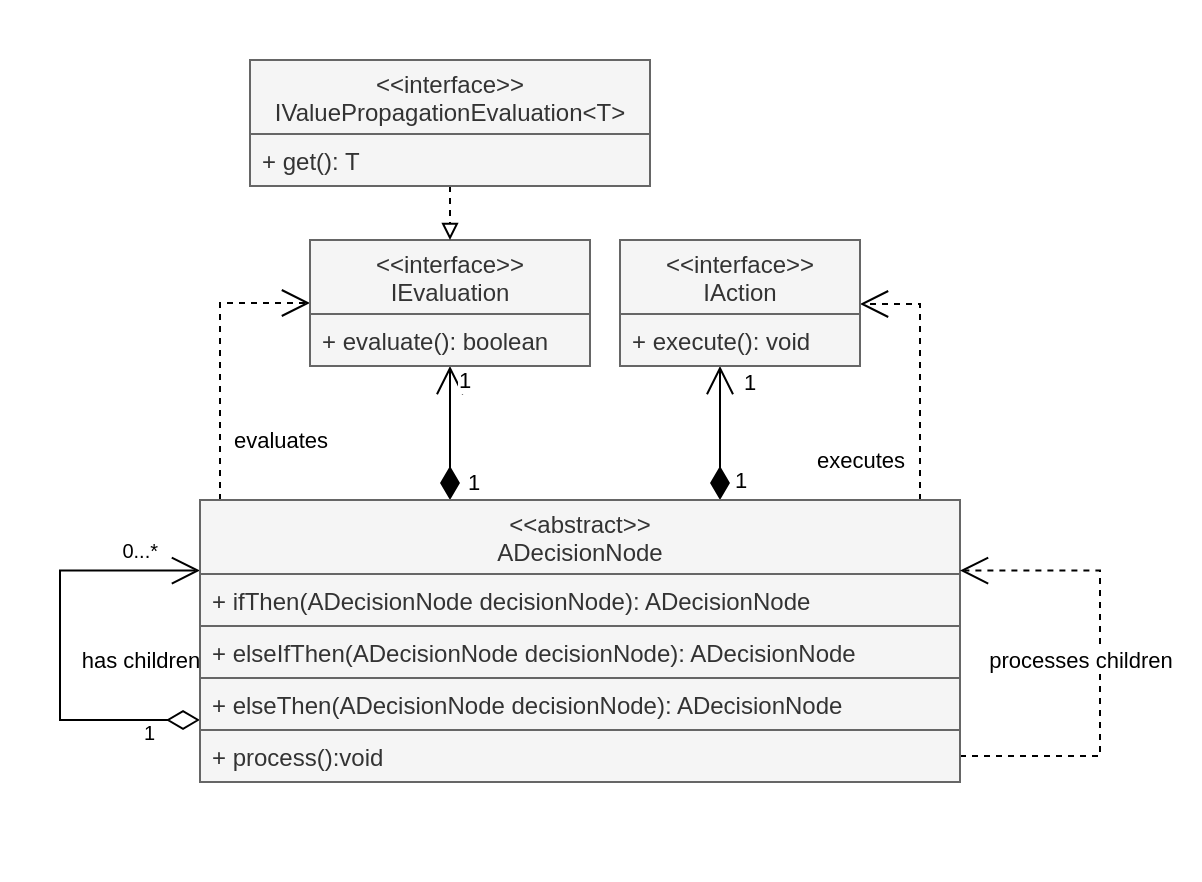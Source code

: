 <mxfile version="13.2.6" type="device"><diagram name="Page-1" id="c4acf3e9-155e-7222-9cf6-157b1a14988f"><mxGraphModel dx="1422" dy="774" grid="1" gridSize="10" guides="1" tooltips="1" connect="1" arrows="1" fold="1" page="1" pageScale="1" pageWidth="850" pageHeight="1100" background="#ffffff" math="0" shadow="0"><root><mxCell id="0"/><mxCell id="1" parent="0"/><mxCell id="nW1Jvqd2zukG-OBSu6BQ-1" value="" style="rounded=0;whiteSpace=wrap;html=1;labelBorderColor=none;strokeColor=none;" vertex="1" parent="1"><mxGeometry x="200" y="110" width="600" height="440" as="geometry"/></mxCell><mxCell id="nW1Jvqd2zukG-OBSu6BQ-8" value="1" style="endArrow=open;html=1;endSize=12;startArrow=diamondThin;startSize=14;startFill=1;edgeStyle=orthogonalEdgeStyle;align=left;verticalAlign=bottom;rounded=0;" edge="1" parent="1" source="nW1Jvqd2zukG-OBSu6BQ-2" target="nW1Jvqd2zukG-OBSu6BQ-13"><mxGeometry x="-0.104" y="-31" relative="1" as="geometry"><mxPoint x="360" y="300" as="sourcePoint"/><mxPoint x="520" y="300" as="targetPoint"/><Array as="points"><mxPoint x="425" y="320"/><mxPoint x="425" y="320"/></Array><mxPoint x="-24" y="30" as="offset"/></mxGeometry></mxCell><mxCell id="nW1Jvqd2zukG-OBSu6BQ-9" value="1" style="edgeLabel;html=1;align=center;verticalAlign=middle;resizable=0;points=[];" vertex="1" connectable="0" parent="nW1Jvqd2zukG-OBSu6BQ-8"><mxGeometry x="0.336" y="1" relative="1" as="geometry"><mxPoint x="8" y="-15.24" as="offset"/></mxGeometry></mxCell><mxCell id="nW1Jvqd2zukG-OBSu6BQ-10" value="1" style="endArrow=open;html=1;endSize=12;startArrow=diamondThin;startSize=14;startFill=1;edgeStyle=orthogonalEdgeStyle;align=left;verticalAlign=bottom;rounded=0;" edge="1" parent="1" source="nW1Jvqd2zukG-OBSu6BQ-2" target="nW1Jvqd2zukG-OBSu6BQ-16"><mxGeometry x="0.492" y="-10" relative="1" as="geometry"><mxPoint x="570" y="377" as="sourcePoint"/><mxPoint x="570" y="260" as="targetPoint"/><Array as="points"><mxPoint x="560" y="320"/><mxPoint x="560" y="320"/></Array><mxPoint as="offset"/></mxGeometry></mxCell><mxCell id="nW1Jvqd2zukG-OBSu6BQ-11" value="1" style="edgeLabel;html=1;align=center;verticalAlign=middle;resizable=0;points=[];" vertex="1" connectable="0" parent="nW1Jvqd2zukG-OBSu6BQ-10"><mxGeometry x="0.194" y="1" relative="1" as="geometry"><mxPoint x="11" y="30" as="offset"/></mxGeometry></mxCell><mxCell id="nW1Jvqd2zukG-OBSu6BQ-12" value="evaluates" style="endArrow=open;endSize=12;dashed=1;html=1;entryX=0;entryY=0.5;entryDx=0;entryDy=0;edgeStyle=orthogonalEdgeStyle;rounded=0;" edge="1" parent="1" source="nW1Jvqd2zukG-OBSu6BQ-2" target="nW1Jvqd2zukG-OBSu6BQ-13"><mxGeometry x="-0.164" y="-42" width="160" relative="1" as="geometry"><mxPoint x="160" y="250" as="sourcePoint"/><mxPoint x="320" y="250" as="targetPoint"/><Array as="points"><mxPoint x="310" y="300"/><mxPoint x="310" y="300"/></Array><mxPoint x="-12" y="30" as="offset"/></mxGeometry></mxCell><mxCell id="nW1Jvqd2zukG-OBSu6BQ-15" value="executes" style="endArrow=open;endSize=12;dashed=1;html=1;edgeStyle=orthogonalEdgeStyle;rounded=0;" edge="1" parent="1" source="nW1Jvqd2zukG-OBSu6BQ-2" target="nW1Jvqd2zukG-OBSu6BQ-16"><mxGeometry x="1" y="78" width="160" relative="1" as="geometry"><mxPoint x="760" y="338.52" as="sourcePoint"/><mxPoint x="805" y="240.02" as="targetPoint"/><Array as="points"><mxPoint x="660" y="262"/></Array><mxPoint as="offset"/></mxGeometry></mxCell><mxCell id="nW1Jvqd2zukG-OBSu6BQ-18" value="has children" style="endArrow=open;html=1;endSize=12;startArrow=diamondThin;startSize=14;startFill=0;edgeStyle=orthogonalEdgeStyle;entryX=0;entryY=0.25;entryDx=0;entryDy=0;rounded=0;" edge="1" parent="1" source="nW1Jvqd2zukG-OBSu6BQ-2" target="nW1Jvqd2zukG-OBSu6BQ-2"><mxGeometry x="-0.063" y="-40" relative="1" as="geometry"><mxPoint x="340" y="280" as="sourcePoint"/><mxPoint x="260" y="550" as="targetPoint"/><Array as="points"><mxPoint x="230" y="470"/><mxPoint x="230" y="395"/></Array><mxPoint as="offset"/></mxGeometry></mxCell><mxCell id="nW1Jvqd2zukG-OBSu6BQ-19" value="1" style="resizable=0;html=1;align=left;verticalAlign=top;labelBackgroundColor=#ffffff;fontSize=10;" connectable="0" vertex="1" parent="nW1Jvqd2zukG-OBSu6BQ-18"><mxGeometry x="-1" relative="1" as="geometry"><mxPoint x="-30" y="-6" as="offset"/></mxGeometry></mxCell><mxCell id="nW1Jvqd2zukG-OBSu6BQ-20" value="0...*" style="resizable=0;html=1;align=right;verticalAlign=top;labelBackgroundColor=#ffffff;fontSize=10;" connectable="0" vertex="1" parent="nW1Jvqd2zukG-OBSu6BQ-18"><mxGeometry x="1" relative="1" as="geometry"><mxPoint x="-20.07" y="-22.25" as="offset"/></mxGeometry></mxCell><mxCell id="nW1Jvqd2zukG-OBSu6BQ-2" value="&lt;&lt;abstract&gt;&gt;&#xA;ADecisionNode" style="swimlane;fontStyle=0;childLayout=stackLayout;horizontal=1;startSize=37;fillColor=#f5f5f5;horizontalStack=0;resizeParent=1;resizeParentMax=0;resizeLast=0;collapsible=1;marginBottom=0;strokeColor=#666666;fontColor=#333333;" vertex="1" parent="1"><mxGeometry x="300" y="360" width="380" height="141" as="geometry"/></mxCell><mxCell id="nW1Jvqd2zukG-OBSu6BQ-3" value="+ ifThen(ADecisionNode decisionNode): ADecisionNode" style="text;align=left;verticalAlign=top;spacingLeft=4;spacingRight=4;overflow=hidden;rotatable=0;points=[[0,0.5],[1,0.5]];portConstraint=eastwest;strokeColor=#666666;fillColor=#f5f5f5;fontColor=#333333;" vertex="1" parent="nW1Jvqd2zukG-OBSu6BQ-2"><mxGeometry y="37" width="380" height="26" as="geometry"/></mxCell><mxCell id="nW1Jvqd2zukG-OBSu6BQ-4" value="+ elseIfThen(ADecisionNode decisionNode): ADecisionNode" style="text;align=left;verticalAlign=top;spacingLeft=4;spacingRight=4;overflow=hidden;rotatable=0;points=[[0,0.5],[1,0.5]];portConstraint=eastwest;strokeColor=#666666;fillColor=#f5f5f5;fontColor=#333333;" vertex="1" parent="nW1Jvqd2zukG-OBSu6BQ-2"><mxGeometry y="63" width="380" height="26" as="geometry"/></mxCell><mxCell id="nW1Jvqd2zukG-OBSu6BQ-5" value="+ elseThen(ADecisionNode decisionNode): ADecisionNode" style="text;align=left;verticalAlign=top;spacingLeft=4;spacingRight=4;overflow=hidden;rotatable=0;points=[[0,0.5],[1,0.5]];portConstraint=eastwest;strokeColor=#666666;fillColor=#f5f5f5;fontColor=#333333;" vertex="1" parent="nW1Jvqd2zukG-OBSu6BQ-2"><mxGeometry y="89" width="380" height="26" as="geometry"/></mxCell><mxCell id="nW1Jvqd2zukG-OBSu6BQ-6" value="processes children" style="endArrow=open;endSize=12;dashed=1;html=1;exitX=1;exitY=0.5;exitDx=0;exitDy=0;entryX=1;entryY=0.25;entryDx=0;entryDy=0;rounded=0;edgeStyle=orthogonalEdgeStyle;" edge="1" parent="nW1Jvqd2zukG-OBSu6BQ-2" source="nW1Jvqd2zukG-OBSu6BQ-7" target="nW1Jvqd2zukG-OBSu6BQ-2"><mxGeometry x="0.014" y="10" width="160" relative="1" as="geometry"><mxPoint x="310" y="-50" as="sourcePoint"/><mxPoint x="480" y="70" as="targetPoint"/><Array as="points"><mxPoint x="450" y="128"/><mxPoint x="450" y="35"/></Array><mxPoint as="offset"/></mxGeometry></mxCell><mxCell id="nW1Jvqd2zukG-OBSu6BQ-7" value="+ process():void" style="text;align=left;verticalAlign=top;spacingLeft=4;spacingRight=4;overflow=hidden;rotatable=0;points=[[0,0.5],[1,0.5]];portConstraint=eastwest;strokeColor=#666666;fillColor=#f5f5f5;fontColor=#333333;" vertex="1" parent="nW1Jvqd2zukG-OBSu6BQ-2"><mxGeometry y="115" width="380" height="26" as="geometry"/></mxCell><mxCell id="nW1Jvqd2zukG-OBSu6BQ-13" value="&lt;&lt;interface&gt;&gt;&#xA;IEvaluation" style="swimlane;fontStyle=0;childLayout=stackLayout;horizontal=1;startSize=37;fillColor=#f5f5f5;horizontalStack=0;resizeParent=1;resizeParentMax=0;resizeLast=0;collapsible=1;marginBottom=0;strokeColor=#666666;fontColor=#333333;" vertex="1" parent="1"><mxGeometry x="355" y="230" width="140" height="63" as="geometry"/></mxCell><mxCell id="nW1Jvqd2zukG-OBSu6BQ-14" value="+ evaluate(): boolean" style="text;strokeColor=#666666;fillColor=#f5f5f5;align=left;verticalAlign=top;spacingLeft=4;spacingRight=4;overflow=hidden;rotatable=0;points=[[0,0.5],[1,0.5]];portConstraint=eastwest;fontColor=#333333;" vertex="1" parent="nW1Jvqd2zukG-OBSu6BQ-13"><mxGeometry y="37" width="140" height="26" as="geometry"/></mxCell><mxCell id="nW1Jvqd2zukG-OBSu6BQ-16" value="&lt;&lt;interface&gt;&gt;&#xA;IAction" style="swimlane;fontStyle=0;childLayout=stackLayout;horizontal=1;startSize=37;fillColor=#f5f5f5;horizontalStack=0;resizeParent=1;resizeParentMax=0;resizeLast=0;collapsible=1;marginBottom=0;strokeColor=#666666;fontColor=#333333;" vertex="1" parent="1"><mxGeometry x="510" y="230" width="120" height="63" as="geometry"/></mxCell><mxCell id="nW1Jvqd2zukG-OBSu6BQ-17" value="+ execute(): void" style="text;strokeColor=#666666;fillColor=#f5f5f5;align=left;verticalAlign=top;spacingLeft=4;spacingRight=4;overflow=hidden;rotatable=0;points=[[0,0.5],[1,0.5]];portConstraint=eastwest;fontColor=#333333;" vertex="1" parent="nW1Jvqd2zukG-OBSu6BQ-16"><mxGeometry y="37" width="120" height="26" as="geometry"/></mxCell><mxCell id="nW1Jvqd2zukG-OBSu6BQ-28" value="" style="endArrow=block;dashed=1;endFill=0;html=1;edgeStyle=orthogonalEdgeStyle;rounded=0;" edge="1" parent="1" source="nW1Jvqd2zukG-OBSu6BQ-25" target="nW1Jvqd2zukG-OBSu6BQ-13"><mxGeometry width="160" relative="1" as="geometry"><mxPoint x="190" y="150" as="sourcePoint"/><mxPoint x="350" y="150" as="targetPoint"/></mxGeometry></mxCell><mxCell id="nW1Jvqd2zukG-OBSu6BQ-25" value="&lt;&lt;interface&gt;&gt;&#xA;IValuePropagationEvaluation&lt;T&gt;" style="swimlane;fontStyle=0;childLayout=stackLayout;horizontal=1;startSize=37;fillColor=#f5f5f5;horizontalStack=0;resizeParent=1;resizeParentMax=0;resizeLast=0;collapsible=1;marginBottom=0;strokeColor=#666666;fontColor=#333333;" vertex="1" parent="1"><mxGeometry x="325" y="140" width="200" height="63" as="geometry"/></mxCell><mxCell id="nW1Jvqd2zukG-OBSu6BQ-26" value="+ get(): T" style="text;strokeColor=#666666;fillColor=#f5f5f5;align=left;verticalAlign=top;spacingLeft=4;spacingRight=4;overflow=hidden;rotatable=0;points=[[0,0.5],[1,0.5]];portConstraint=eastwest;fontColor=#333333;" vertex="1" parent="nW1Jvqd2zukG-OBSu6BQ-25"><mxGeometry y="37" width="200" height="26" as="geometry"/></mxCell></root></mxGraphModel></diagram></mxfile>